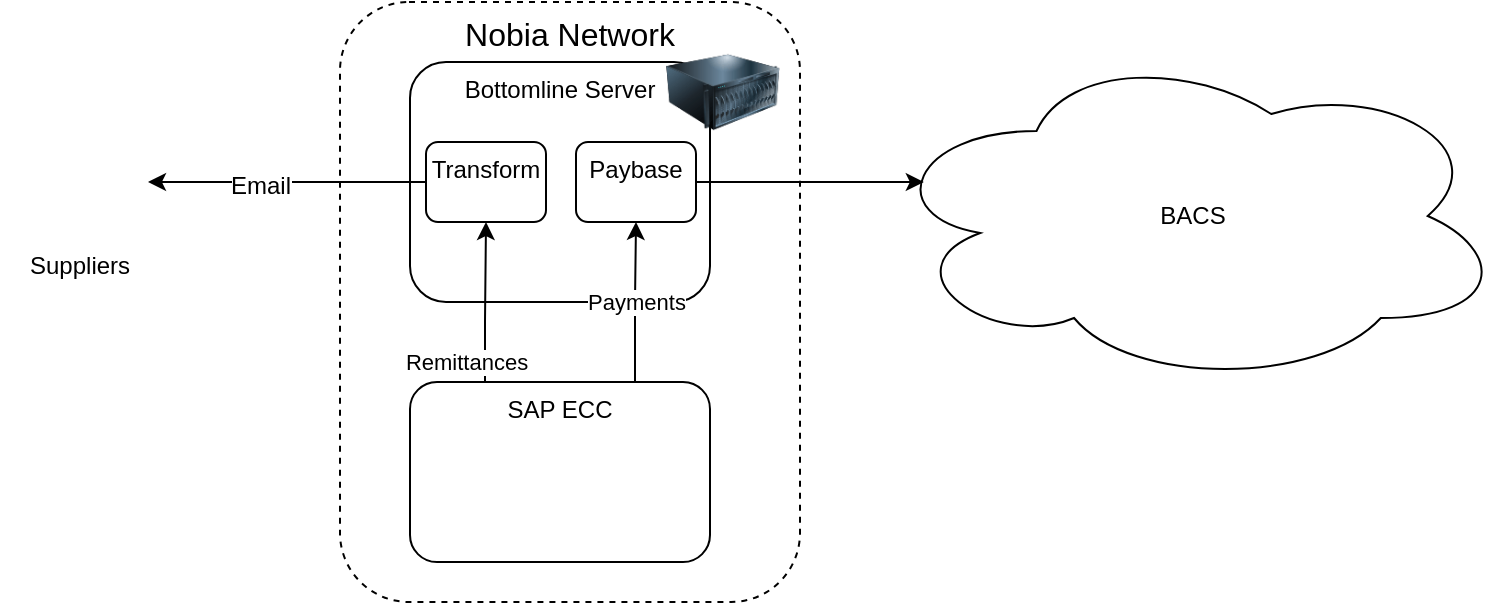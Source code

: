 <mxfile version="12.1.3" type="github" pages="8">
  <diagram name="Bottomline- As is" id="rW5LLaT378y4CxN89vqR">
    <mxGraphModel dx="925" dy="502" grid="1" gridSize="10" guides="1" tooltips="1" connect="1" arrows="1" fold="1" page="1" pageScale="1" pageWidth="827" pageHeight="1169" math="0" shadow="0">
      <root>
        <mxCell id="LZEDKxGhh5VXgp7azw1J-0"/>
        <mxCell id="LZEDKxGhh5VXgp7azw1J-1" parent="LZEDKxGhh5VXgp7azw1J-0"/>
        <mxCell id="LZEDKxGhh5VXgp7azw1J-11" value="&lt;font style=&quot;font-size: 16px&quot;&gt;Nobia Network&lt;/font&gt;" style="rounded=1;whiteSpace=wrap;html=1;dashed=1;verticalAlign=top;" parent="LZEDKxGhh5VXgp7azw1J-1" vertex="1">
          <mxGeometry x="170" y="350" width="230" height="300" as="geometry"/>
        </mxCell>
        <mxCell id="hy9pkzY62Zk45mc96G-Y-2" value="Bottomline Server" style="rounded=1;whiteSpace=wrap;html=1;verticalAlign=top;" parent="LZEDKxGhh5VXgp7azw1J-1" vertex="1">
          <mxGeometry x="205" y="380" width="150" height="120" as="geometry"/>
        </mxCell>
        <mxCell id="LZEDKxGhh5VXgp7azw1J-10" value="BACS" style="ellipse;shape=cloud;whiteSpace=wrap;html=1;" parent="LZEDKxGhh5VXgp7azw1J-1" vertex="1">
          <mxGeometry x="440" y="372" width="313" height="170" as="geometry"/>
        </mxCell>
        <mxCell id="hy9pkzY62Zk45mc96G-Y-6" value="Payments" style="edgeStyle=orthogonalEdgeStyle;rounded=0;orthogonalLoop=1;jettySize=auto;html=1;exitX=0.75;exitY=0;exitDx=0;exitDy=0;" parent="LZEDKxGhh5VXgp7azw1J-1" source="LZEDKxGhh5VXgp7azw1J-17" target="hy9pkzY62Zk45mc96G-Y-3" edge="1">
          <mxGeometry relative="1" as="geometry"/>
        </mxCell>
        <mxCell id="hy9pkzY62Zk45mc96G-Y-7" value="Remittances" style="edgeStyle=orthogonalEdgeStyle;rounded=0;orthogonalLoop=1;jettySize=auto;html=1;exitX=0.25;exitY=0;exitDx=0;exitDy=0;" parent="LZEDKxGhh5VXgp7azw1J-1" source="LZEDKxGhh5VXgp7azw1J-17" target="hy9pkzY62Zk45mc96G-Y-5" edge="1">
          <mxGeometry x="-0.25" y="-10" relative="1" as="geometry">
            <Array as="points">
              <mxPoint x="243" y="510"/>
              <mxPoint x="243" y="510"/>
            </Array>
            <mxPoint x="-10" y="10" as="offset"/>
          </mxGeometry>
        </mxCell>
        <mxCell id="LZEDKxGhh5VXgp7azw1J-17" value="SAP ECC" style="rounded=1;whiteSpace=wrap;html=1;verticalAlign=top;" parent="LZEDKxGhh5VXgp7azw1J-1" vertex="1">
          <mxGeometry x="205" y="540" width="150" height="90" as="geometry"/>
        </mxCell>
        <mxCell id="hy9pkzY62Zk45mc96G-Y-8" style="edgeStyle=orthogonalEdgeStyle;rounded=0;orthogonalLoop=1;jettySize=auto;html=1;entryX=0.07;entryY=0.4;entryDx=0;entryDy=0;entryPerimeter=0;" parent="LZEDKxGhh5VXgp7azw1J-1" source="hy9pkzY62Zk45mc96G-Y-3" target="LZEDKxGhh5VXgp7azw1J-10" edge="1">
          <mxGeometry relative="1" as="geometry"/>
        </mxCell>
        <mxCell id="hy9pkzY62Zk45mc96G-Y-3" value="Paybase" style="rounded=1;whiteSpace=wrap;html=1;verticalAlign=top;" parent="LZEDKxGhh5VXgp7azw1J-1" vertex="1">
          <mxGeometry x="288" y="420" width="60" height="40" as="geometry"/>
        </mxCell>
        <mxCell id="hy9pkzY62Zk45mc96G-Y-4" value="" style="image;html=1;labelBackgroundColor=#ffffff;image=img/lib/clip_art/computers/Server_128x128.png" parent="LZEDKxGhh5VXgp7azw1J-1" vertex="1">
          <mxGeometry x="333" y="370" width="57" height="50" as="geometry"/>
        </mxCell>
        <mxCell id="SUl5iSyFfmxd-Kas0ETv-4" style="edgeStyle=orthogonalEdgeStyle;rounded=0;orthogonalLoop=1;jettySize=auto;html=1;exitX=0;exitY=0.5;exitDx=0;exitDy=0;entryX=1;entryY=0.5;entryDx=0;entryDy=0;" parent="LZEDKxGhh5VXgp7azw1J-1" source="hy9pkzY62Zk45mc96G-Y-5" target="SUl5iSyFfmxd-Kas0ETv-2" edge="1">
          <mxGeometry relative="1" as="geometry"/>
        </mxCell>
        <mxCell id="SUl5iSyFfmxd-Kas0ETv-5" value="Email" style="text;html=1;resizable=0;points=[];align=center;verticalAlign=middle;labelBackgroundColor=#ffffff;" parent="SUl5iSyFfmxd-Kas0ETv-4" vertex="1" connectable="0">
          <mxGeometry x="0.202" y="2" relative="1" as="geometry">
            <mxPoint as="offset"/>
          </mxGeometry>
        </mxCell>
        <mxCell id="hy9pkzY62Zk45mc96G-Y-5" value="Transform" style="rounded=1;whiteSpace=wrap;html=1;verticalAlign=top;" parent="LZEDKxGhh5VXgp7azw1J-1" vertex="1">
          <mxGeometry x="213" y="420" width="60" height="40" as="geometry"/>
        </mxCell>
        <mxCell id="SUl5iSyFfmxd-Kas0ETv-2" value="" style="shape=image;html=1;verticalAlign=top;verticalLabelPosition=bottom;labelBackgroundColor=#ffffff;imageAspect=0;aspect=fixed;image=https://cdn2.iconfinder.com/data/icons/people-80/96/Picture1-128.png" parent="LZEDKxGhh5VXgp7azw1J-1" vertex="1">
          <mxGeometry y="403" width="74" height="74" as="geometry"/>
        </mxCell>
        <mxCell id="SUl5iSyFfmxd-Kas0ETv-3" value="Suppliers" style="text;html=1;resizable=0;points=[];autosize=1;align=left;verticalAlign=top;spacingTop=-4;" parent="LZEDKxGhh5VXgp7azw1J-1" vertex="1">
          <mxGeometry x="13" y="472" width="70" height="10" as="geometry"/>
        </mxCell>
      </root>
    </mxGraphModel>
  </diagram>
  <diagram name="Bottomline- Start" id="0WiYs2uDSN9r_ez0LBsD">
    <mxGraphModel dx="925" dy="502" grid="1" gridSize="10" guides="1" tooltips="1" connect="1" arrows="1" fold="1" page="1" pageScale="1" pageWidth="827" pageHeight="1169" math="0" shadow="0">
      <root>
        <mxCell id="5QDhFZ3FKF-D9TqPaspZ-0"/>
        <mxCell id="5QDhFZ3FKF-D9TqPaspZ-1" parent="5QDhFZ3FKF-D9TqPaspZ-0"/>
        <mxCell id="5QDhFZ3FKF-D9TqPaspZ-2" value="&lt;font style=&quot;font-size: 16px&quot;&gt;Nobia Network&lt;/font&gt;" style="rounded=1;whiteSpace=wrap;html=1;dashed=1;verticalAlign=top;" vertex="1" parent="5QDhFZ3FKF-D9TqPaspZ-1">
          <mxGeometry x="190" y="290" width="430" height="510" as="geometry"/>
        </mxCell>
        <mxCell id="5QDhFZ3FKF-D9TqPaspZ-3" value="Bottomline Server" style="rounded=1;whiteSpace=wrap;html=1;verticalAlign=top;" vertex="1" parent="5QDhFZ3FKF-D9TqPaspZ-1">
          <mxGeometry x="222.5" y="330" width="265" height="120" as="geometry"/>
        </mxCell>
        <mxCell id="5QDhFZ3FKF-D9TqPaspZ-40" style="edgeStyle=orthogonalEdgeStyle;rounded=0;orthogonalLoop=1;jettySize=auto;html=1;exitX=0.31;exitY=0.8;exitDx=0;exitDy=0;exitPerimeter=0;entryX=1;entryY=0.75;entryDx=0;entryDy=0;fillColor=#e51400;strokeColor=#B20000;" edge="1" parent="5QDhFZ3FKF-D9TqPaspZ-1" source="5QDhFZ3FKF-D9TqPaspZ-4" target="5QDhFZ3FKF-D9TqPaspZ-26">
          <mxGeometry relative="1" as="geometry"/>
        </mxCell>
        <mxCell id="5QDhFZ3FKF-D9TqPaspZ-41" style="edgeStyle=orthogonalEdgeStyle;rounded=0;orthogonalLoop=1;jettySize=auto;html=1;exitX=0.8;exitY=0.8;exitDx=0;exitDy=0;exitPerimeter=0;entryX=0;entryY=0.75;entryDx=0;entryDy=0;fillColor=#6a00ff;strokeColor=#3700CC;" edge="1" parent="5QDhFZ3FKF-D9TqPaspZ-1" source="5QDhFZ3FKF-D9TqPaspZ-4" target="5QDhFZ3FKF-D9TqPaspZ-26">
          <mxGeometry relative="1" as="geometry">
            <Array as="points">
              <mxPoint x="336" y="49"/>
            </Array>
          </mxGeometry>
        </mxCell>
        <mxCell id="5QDhFZ3FKF-D9TqPaspZ-4" value="BACS" style="ellipse;shape=cloud;whiteSpace=wrap;html=1;direction=west;" vertex="1" parent="5QDhFZ3FKF-D9TqPaspZ-1">
          <mxGeometry x="293" y="120" width="217" height="170" as="geometry"/>
        </mxCell>
        <mxCell id="5QDhFZ3FKF-D9TqPaspZ-7" value="SAP ECC" style="rounded=1;whiteSpace=wrap;html=1;verticalAlign=top;" vertex="1" parent="5QDhFZ3FKF-D9TqPaspZ-1">
          <mxGeometry x="205" y="670" width="150" height="90" as="geometry"/>
        </mxCell>
        <mxCell id="5QDhFZ3FKF-D9TqPaspZ-36" value="Payment" style="edgeStyle=orthogonalEdgeStyle;rounded=0;orthogonalLoop=1;jettySize=auto;html=1;exitX=0.172;exitY=0.009;exitDx=0;exitDy=0;entryX=0.625;entryY=0.2;entryDx=0;entryDy=0;entryPerimeter=0;fillColor=#6a00ff;strokeColor=#3700CC;exitPerimeter=0;" edge="1" parent="5QDhFZ3FKF-D9TqPaspZ-1" source="5QDhFZ3FKF-D9TqPaspZ-9" target="5QDhFZ3FKF-D9TqPaspZ-4">
          <mxGeometry x="-0.254" relative="1" as="geometry">
            <Array as="points">
              <mxPoint x="374" y="371"/>
            </Array>
            <mxPoint as="offset"/>
          </mxGeometry>
        </mxCell>
        <mxCell id="5QDhFZ3FKF-D9TqPaspZ-37" value="Payment" style="edgeStyle=orthogonalEdgeStyle;rounded=0;orthogonalLoop=1;jettySize=auto;html=1;exitX=0.75;exitY=0;exitDx=0;exitDy=0;entryX=0.4;entryY=0.1;entryDx=0;entryDy=0;entryPerimeter=0;fillColor=#e51400;strokeColor=#B20000;" edge="1" parent="5QDhFZ3FKF-D9TqPaspZ-1" source="5QDhFZ3FKF-D9TqPaspZ-9" target="5QDhFZ3FKF-D9TqPaspZ-4">
          <mxGeometry relative="1" as="geometry">
            <Array as="points">
              <mxPoint x="423" y="370"/>
            </Array>
          </mxGeometry>
        </mxCell>
        <mxCell id="5QDhFZ3FKF-D9TqPaspZ-44" style="edgeStyle=orthogonalEdgeStyle;rounded=0;orthogonalLoop=1;jettySize=auto;html=1;exitX=0;exitY=0.5;exitDx=0;exitDy=0;fillColor=#6a00ff;strokeColor=#3700CC;" edge="1" parent="5QDhFZ3FKF-D9TqPaspZ-1" source="5QDhFZ3FKF-D9TqPaspZ-9" target="5QDhFZ3FKF-D9TqPaspZ-13">
          <mxGeometry relative="1" as="geometry"/>
        </mxCell>
        <mxCell id="5QDhFZ3FKF-D9TqPaspZ-9" value="Paybase" style="rounded=1;whiteSpace=wrap;html=1;verticalAlign=top;" vertex="1" parent="5QDhFZ3FKF-D9TqPaspZ-1">
          <mxGeometry x="355" y="370" width="93" height="57" as="geometry"/>
        </mxCell>
        <mxCell id="5QDhFZ3FKF-D9TqPaspZ-10" value="" style="image;html=1;labelBackgroundColor=#ffffff;image=img/lib/clip_art/computers/Server_128x128.png" vertex="1" parent="5QDhFZ3FKF-D9TqPaspZ-1">
          <mxGeometry x="443" y="320" width="57" height="50" as="geometry"/>
        </mxCell>
        <mxCell id="5QDhFZ3FKF-D9TqPaspZ-11" style="edgeStyle=orthogonalEdgeStyle;rounded=0;orthogonalLoop=1;jettySize=auto;html=1;exitX=0;exitY=0.5;exitDx=0;exitDy=0;entryX=1;entryY=0.5;entryDx=0;entryDy=0;fillColor=#6a00ff;strokeColor=#3700CC;" edge="1" parent="5QDhFZ3FKF-D9TqPaspZ-1" source="5QDhFZ3FKF-D9TqPaspZ-13" target="5QDhFZ3FKF-D9TqPaspZ-14">
          <mxGeometry relative="1" as="geometry"/>
        </mxCell>
        <mxCell id="5QDhFZ3FKF-D9TqPaspZ-12" value="Remmitance" style="text;html=1;resizable=0;points=[];align=center;verticalAlign=middle;labelBackgroundColor=#ffffff;" vertex="1" connectable="0" parent="5QDhFZ3FKF-D9TqPaspZ-11">
          <mxGeometry x="0.202" y="2" relative="1" as="geometry">
            <mxPoint as="offset"/>
          </mxGeometry>
        </mxCell>
        <mxCell id="5QDhFZ3FKF-D9TqPaspZ-13" value="Transform" style="rounded=1;whiteSpace=wrap;html=1;verticalAlign=top;" vertex="1" parent="5QDhFZ3FKF-D9TqPaspZ-1">
          <mxGeometry x="239" y="369" width="81" height="60" as="geometry"/>
        </mxCell>
        <mxCell id="5QDhFZ3FKF-D9TqPaspZ-14" value="" style="shape=image;html=1;verticalAlign=top;verticalLabelPosition=bottom;labelBackgroundColor=#ffffff;imageAspect=0;aspect=fixed;image=https://cdn2.iconfinder.com/data/icons/people-80/96/Picture1-128.png" vertex="1" parent="5QDhFZ3FKF-D9TqPaspZ-1">
          <mxGeometry x="9" y="361.5" width="74" height="74" as="geometry"/>
        </mxCell>
        <mxCell id="5QDhFZ3FKF-D9TqPaspZ-15" value="Suppliers" style="text;html=1;resizable=0;points=[];autosize=1;align=left;verticalAlign=top;spacingTop=-4;" vertex="1" parent="5QDhFZ3FKF-D9TqPaspZ-1">
          <mxGeometry x="13" y="425" width="70" height="10" as="geometry"/>
        </mxCell>
        <mxCell id="5QDhFZ3FKF-D9TqPaspZ-16" value="Oracle EBS" style="rounded=1;whiteSpace=wrap;html=1;verticalAlign=top;" vertex="1" parent="5QDhFZ3FKF-D9TqPaspZ-1">
          <mxGeometry x="448" y="670" width="150" height="90" as="geometry"/>
        </mxCell>
        <mxCell id="5QDhFZ3FKF-D9TqPaspZ-19" value="Shared File Storage" style="rounded=1;whiteSpace=wrap;html=1;verticalAlign=top;" vertex="1" parent="5QDhFZ3FKF-D9TqPaspZ-1">
          <mxGeometry x="230" y="530" width="360" height="90" as="geometry"/>
        </mxCell>
        <mxCell id="5QDhFZ3FKF-D9TqPaspZ-32" value="Payment" style="edgeStyle=orthogonalEdgeStyle;rounded=0;orthogonalLoop=1;jettySize=auto;html=1;exitX=0.5;exitY=0;exitDx=0;exitDy=0;entryX=0.25;entryY=1;entryDx=0;entryDy=0;fillColor=#6a00ff;strokeColor=#3700CC;" edge="1" parent="5QDhFZ3FKF-D9TqPaspZ-1" source="5QDhFZ3FKF-D9TqPaspZ-22" target="5QDhFZ3FKF-D9TqPaspZ-9">
          <mxGeometry relative="1" as="geometry"/>
        </mxCell>
        <mxCell id="5QDhFZ3FKF-D9TqPaspZ-22" value="" style="shape=image;html=1;verticalAlign=top;verticalLabelPosition=bottom;labelBackgroundColor=#ffffff;imageAspect=0;aspect=fixed;image=https://cdn0.iconfinder.com/data/icons/simple-darkcon-1/86/shit-128.png" vertex="1" parent="5QDhFZ3FKF-D9TqPaspZ-1">
          <mxGeometry x="260.5" y="570" width="38" height="38" as="geometry"/>
        </mxCell>
        <mxCell id="5QDhFZ3FKF-D9TqPaspZ-31" value="Payment" style="edgeStyle=orthogonalEdgeStyle;rounded=0;orthogonalLoop=1;jettySize=auto;html=1;exitX=0.5;exitY=0;exitDx=0;exitDy=0;fillColor=#e51400;strokeColor=#B20000;" edge="1" parent="5QDhFZ3FKF-D9TqPaspZ-1" source="5QDhFZ3FKF-D9TqPaspZ-23" target="5QDhFZ3FKF-D9TqPaspZ-9">
          <mxGeometry relative="1" as="geometry"/>
        </mxCell>
        <mxCell id="5QDhFZ3FKF-D9TqPaspZ-23" value="" style="shape=image;html=1;verticalAlign=top;verticalLabelPosition=bottom;labelBackgroundColor=#ffffff;imageAspect=0;aspect=fixed;image=https://cdn0.iconfinder.com/data/icons/simple-darkcon-1/86/shit-128.png" vertex="1" parent="5QDhFZ3FKF-D9TqPaspZ-1">
          <mxGeometry x="503.5" y="569" width="38" height="38" as="geometry"/>
        </mxCell>
        <mxCell id="5QDhFZ3FKF-D9TqPaspZ-26" value="" style="shape=image;html=1;verticalAlign=top;verticalLabelPosition=bottom;labelBackgroundColor=#ffffff;imageAspect=0;aspect=fixed;image=https://cdn0.iconfinder.com/data/icons/business-and-finance-86/512/business_finance_money-32-2-128.png" vertex="1" parent="5QDhFZ3FKF-D9TqPaspZ-1">
          <mxGeometry x="360" y="2" width="62" height="62" as="geometry"/>
        </mxCell>
        <mxCell id="5QDhFZ3FKF-D9TqPaspZ-27" value="Banks" style="text;html=1;resizable=0;points=[];autosize=1;align=left;verticalAlign=top;spacingTop=-4;" vertex="1" parent="5QDhFZ3FKF-D9TqPaspZ-1">
          <mxGeometry x="423" y="23" width="50" height="10" as="geometry"/>
        </mxCell>
        <mxCell id="5QDhFZ3FKF-D9TqPaspZ-42" value="Payment" style="edgeStyle=orthogonalEdgeStyle;rounded=0;orthogonalLoop=1;jettySize=auto;html=1;exitX=0.5;exitY=0;exitDx=0;exitDy=0;fillColor=#e51400;strokeColor=#B20000;" edge="1" parent="5QDhFZ3FKF-D9TqPaspZ-1" source="5QDhFZ3FKF-D9TqPaspZ-16" target="5QDhFZ3FKF-D9TqPaspZ-23">
          <mxGeometry relative="1" as="geometry"/>
        </mxCell>
        <mxCell id="5QDhFZ3FKF-D9TqPaspZ-43" value="Payment" style="edgeStyle=orthogonalEdgeStyle;rounded=0;orthogonalLoop=1;jettySize=auto;html=1;exitX=0.5;exitY=0;exitDx=0;exitDy=0;entryX=0.5;entryY=1;entryDx=0;entryDy=0;fillColor=#6a00ff;strokeColor=#3700CC;" edge="1" parent="5QDhFZ3FKF-D9TqPaspZ-1" source="5QDhFZ3FKF-D9TqPaspZ-7" target="5QDhFZ3FKF-D9TqPaspZ-22">
          <mxGeometry relative="1" as="geometry"/>
        </mxCell>
        <mxCell id="5QDhFZ3FKF-D9TqPaspZ-46" value="BACS File" style="text;html=1;resizable=0;points=[];autosize=1;align=left;verticalAlign=top;spacingTop=-4;" vertex="1" parent="5QDhFZ3FKF-D9TqPaspZ-1">
          <mxGeometry x="279.5" y="550" width="70" height="10" as="geometry"/>
        </mxCell>
        <mxCell id="5QDhFZ3FKF-D9TqPaspZ-47" value="BACS File" style="text;html=1;resizable=0;points=[];autosize=1;align=left;verticalAlign=top;spacingTop=-4;" vertex="1" parent="5QDhFZ3FKF-D9TqPaspZ-1">
          <mxGeometry x="528" y="545" width="70" height="10" as="geometry"/>
        </mxCell>
      </root>
    </mxGraphModel>
  </diagram>
  <diagram name="Bottomline- Step 1" id="ww66dcegcJZ4JB7RyKO9">
    <mxGraphModel dx="925" dy="502" grid="1" gridSize="10" guides="1" tooltips="1" connect="1" arrows="1" fold="1" page="1" pageScale="1" pageWidth="827" pageHeight="1169" math="0" shadow="0">
      <root>
        <mxCell id="y9-ciraon7v-70hXKt6P-0"/>
        <mxCell id="y9-ciraon7v-70hXKt6P-1" parent="y9-ciraon7v-70hXKt6P-0"/>
        <mxCell id="y9-ciraon7v-70hXKt6P-2" value="&lt;font style=&quot;font-size: 16px&quot;&gt;Nobia Network&lt;/font&gt;" style="rounded=1;whiteSpace=wrap;html=1;dashed=1;verticalAlign=top;" vertex="1" parent="y9-ciraon7v-70hXKt6P-1">
          <mxGeometry x="190" y="290" width="430" height="510" as="geometry"/>
        </mxCell>
        <mxCell id="y9-ciraon7v-70hXKt6P-3" value="Bottomline Server" style="rounded=1;whiteSpace=wrap;html=1;verticalAlign=top;" vertex="1" parent="y9-ciraon7v-70hXKt6P-1">
          <mxGeometry x="222.5" y="330" width="265" height="120" as="geometry"/>
        </mxCell>
        <mxCell id="y9-ciraon7v-70hXKt6P-4" style="edgeStyle=orthogonalEdgeStyle;rounded=0;orthogonalLoop=1;jettySize=auto;html=1;exitX=0.31;exitY=0.8;exitDx=0;exitDy=0;exitPerimeter=0;entryX=1;entryY=0.75;entryDx=0;entryDy=0;fillColor=#e51400;strokeColor=#B20000;" edge="1" parent="y9-ciraon7v-70hXKt6P-1" source="y9-ciraon7v-70hXKt6P-6" target="y9-ciraon7v-70hXKt6P-24">
          <mxGeometry relative="1" as="geometry"/>
        </mxCell>
        <mxCell id="y9-ciraon7v-70hXKt6P-5" style="edgeStyle=orthogonalEdgeStyle;rounded=0;orthogonalLoop=1;jettySize=auto;html=1;exitX=0.8;exitY=0.8;exitDx=0;exitDy=0;exitPerimeter=0;entryX=0;entryY=0.75;entryDx=0;entryDy=0;fillColor=#6a00ff;strokeColor=#3700CC;" edge="1" parent="y9-ciraon7v-70hXKt6P-1" source="y9-ciraon7v-70hXKt6P-6" target="y9-ciraon7v-70hXKt6P-24">
          <mxGeometry relative="1" as="geometry">
            <Array as="points">
              <mxPoint x="336" y="49"/>
            </Array>
          </mxGeometry>
        </mxCell>
        <mxCell id="y9-ciraon7v-70hXKt6P-6" value="BACS" style="ellipse;shape=cloud;whiteSpace=wrap;html=1;direction=west;" vertex="1" parent="y9-ciraon7v-70hXKt6P-1">
          <mxGeometry x="293" y="120" width="217" height="170" as="geometry"/>
        </mxCell>
        <mxCell id="y9-ciraon7v-70hXKt6P-7" value="SAP ECC" style="rounded=1;whiteSpace=wrap;html=1;verticalAlign=top;" vertex="1" parent="y9-ciraon7v-70hXKt6P-1">
          <mxGeometry x="205" y="670" width="150" height="90" as="geometry"/>
        </mxCell>
        <mxCell id="y9-ciraon7v-70hXKt6P-8" style="edgeStyle=orthogonalEdgeStyle;rounded=0;orthogonalLoop=1;jettySize=auto;html=1;exitX=0.172;exitY=0.009;exitDx=0;exitDy=0;entryX=0.625;entryY=0.2;entryDx=0;entryDy=0;entryPerimeter=0;fillColor=#6a00ff;strokeColor=#3700CC;exitPerimeter=0;" edge="1" parent="y9-ciraon7v-70hXKt6P-1" source="y9-ciraon7v-70hXKt6P-11" target="y9-ciraon7v-70hXKt6P-6">
          <mxGeometry relative="1" as="geometry">
            <Array as="points">
              <mxPoint x="374" y="371"/>
            </Array>
          </mxGeometry>
        </mxCell>
        <mxCell id="y9-ciraon7v-70hXKt6P-9" style="edgeStyle=orthogonalEdgeStyle;rounded=0;orthogonalLoop=1;jettySize=auto;html=1;exitX=0.75;exitY=0;exitDx=0;exitDy=0;entryX=0.4;entryY=0.1;entryDx=0;entryDy=0;entryPerimeter=0;fillColor=#e51400;strokeColor=#B20000;" edge="1" parent="y9-ciraon7v-70hXKt6P-1" source="y9-ciraon7v-70hXKt6P-11" target="y9-ciraon7v-70hXKt6P-6">
          <mxGeometry relative="1" as="geometry">
            <Array as="points">
              <mxPoint x="423" y="370"/>
            </Array>
          </mxGeometry>
        </mxCell>
        <mxCell id="y9-ciraon7v-70hXKt6P-11" value="Paybase" style="rounded=1;whiteSpace=wrap;html=1;verticalAlign=top;" vertex="1" parent="y9-ciraon7v-70hXKt6P-1">
          <mxGeometry x="355" y="370" width="93" height="57" as="geometry"/>
        </mxCell>
        <mxCell id="y9-ciraon7v-70hXKt6P-12" value="" style="image;html=1;labelBackgroundColor=#ffffff;image=img/lib/clip_art/computers/Server_128x128.png" vertex="1" parent="y9-ciraon7v-70hXKt6P-1">
          <mxGeometry x="443" y="320" width="57" height="50" as="geometry"/>
        </mxCell>
        <mxCell id="y9-ciraon7v-70hXKt6P-13" style="edgeStyle=orthogonalEdgeStyle;rounded=0;orthogonalLoop=1;jettySize=auto;html=1;entryX=1;entryY=0.5;entryDx=0;entryDy=0;fillColor=#6a00ff;strokeColor=#3700CC;" edge="1" parent="y9-ciraon7v-70hXKt6P-1" source="y9-ciraon7v-70hXKt6P-7" target="y9-ciraon7v-70hXKt6P-16">
          <mxGeometry relative="1" as="geometry">
            <mxPoint x="239" y="399" as="sourcePoint"/>
          </mxGeometry>
        </mxCell>
        <mxCell id="y9-ciraon7v-70hXKt6P-14" value="Remittance" style="text;html=1;resizable=0;points=[];align=center;verticalAlign=middle;labelBackgroundColor=#ffffff;" vertex="1" connectable="0" parent="y9-ciraon7v-70hXKt6P-13">
          <mxGeometry x="0.202" y="2" relative="1" as="geometry">
            <mxPoint as="offset"/>
          </mxGeometry>
        </mxCell>
        <mxCell id="y9-ciraon7v-70hXKt6P-16" value="" style="shape=image;html=1;verticalAlign=top;verticalLabelPosition=bottom;labelBackgroundColor=#ffffff;imageAspect=0;aspect=fixed;image=https://cdn2.iconfinder.com/data/icons/people-80/96/Picture1-128.png" vertex="1" parent="y9-ciraon7v-70hXKt6P-1">
          <mxGeometry x="13" y="678" width="74" height="74" as="geometry"/>
        </mxCell>
        <mxCell id="y9-ciraon7v-70hXKt6P-17" value="Suppliers" style="text;html=1;resizable=0;points=[];autosize=1;align=left;verticalAlign=top;spacingTop=-4;" vertex="1" parent="y9-ciraon7v-70hXKt6P-1">
          <mxGeometry x="30" y="741.982" width="70" height="10" as="geometry"/>
        </mxCell>
        <mxCell id="y9-ciraon7v-70hXKt6P-18" value="Oracle EBS" style="rounded=1;whiteSpace=wrap;html=1;verticalAlign=top;" vertex="1" parent="y9-ciraon7v-70hXKt6P-1">
          <mxGeometry x="448" y="670" width="150" height="90" as="geometry"/>
        </mxCell>
        <mxCell id="y9-ciraon7v-70hXKt6P-19" value="Shared File Storage" style="rounded=1;whiteSpace=wrap;html=1;verticalAlign=top;" vertex="1" parent="y9-ciraon7v-70hXKt6P-1">
          <mxGeometry x="230" y="530" width="360" height="90" as="geometry"/>
        </mxCell>
        <mxCell id="y9-ciraon7v-70hXKt6P-20" value="Payment" style="edgeStyle=orthogonalEdgeStyle;rounded=0;orthogonalLoop=1;jettySize=auto;html=1;exitX=0.5;exitY=0;exitDx=0;exitDy=0;entryX=0.25;entryY=1;entryDx=0;entryDy=0;fillColor=#6a00ff;strokeColor=#3700CC;" edge="1" parent="y9-ciraon7v-70hXKt6P-1" source="y9-ciraon7v-70hXKt6P-21" target="y9-ciraon7v-70hXKt6P-11">
          <mxGeometry relative="1" as="geometry"/>
        </mxCell>
        <mxCell id="y9-ciraon7v-70hXKt6P-21" value="" style="shape=image;html=1;verticalAlign=top;verticalLabelPosition=bottom;labelBackgroundColor=#ffffff;imageAspect=0;aspect=fixed;image=https://cdn0.iconfinder.com/data/icons/simple-darkcon-1/86/shit-128.png" vertex="1" parent="y9-ciraon7v-70hXKt6P-1">
          <mxGeometry x="260.5" y="570" width="38" height="38" as="geometry"/>
        </mxCell>
        <mxCell id="y9-ciraon7v-70hXKt6P-22" value="Payment" style="edgeStyle=orthogonalEdgeStyle;rounded=0;orthogonalLoop=1;jettySize=auto;html=1;exitX=0.5;exitY=0;exitDx=0;exitDy=0;fillColor=#e51400;strokeColor=#B20000;" edge="1" parent="y9-ciraon7v-70hXKt6P-1" source="y9-ciraon7v-70hXKt6P-23" target="y9-ciraon7v-70hXKt6P-11">
          <mxGeometry relative="1" as="geometry"/>
        </mxCell>
        <mxCell id="y9-ciraon7v-70hXKt6P-23" value="" style="shape=image;html=1;verticalAlign=top;verticalLabelPosition=bottom;labelBackgroundColor=#ffffff;imageAspect=0;aspect=fixed;image=https://cdn0.iconfinder.com/data/icons/simple-darkcon-1/86/shit-128.png" vertex="1" parent="y9-ciraon7v-70hXKt6P-1">
          <mxGeometry x="503.5" y="569" width="38" height="38" as="geometry"/>
        </mxCell>
        <mxCell id="y9-ciraon7v-70hXKt6P-24" value="" style="shape=image;html=1;verticalAlign=top;verticalLabelPosition=bottom;labelBackgroundColor=#ffffff;imageAspect=0;aspect=fixed;image=https://cdn0.iconfinder.com/data/icons/business-and-finance-86/512/business_finance_money-32-2-128.png" vertex="1" parent="y9-ciraon7v-70hXKt6P-1">
          <mxGeometry x="360" y="2" width="62" height="62" as="geometry"/>
        </mxCell>
        <mxCell id="y9-ciraon7v-70hXKt6P-25" value="Banks" style="text;html=1;resizable=0;points=[];autosize=1;align=left;verticalAlign=top;spacingTop=-4;" vertex="1" parent="y9-ciraon7v-70hXKt6P-1">
          <mxGeometry x="423" y="23" width="50" height="10" as="geometry"/>
        </mxCell>
        <mxCell id="y9-ciraon7v-70hXKt6P-26" value="Payment" style="edgeStyle=orthogonalEdgeStyle;rounded=0;orthogonalLoop=1;jettySize=auto;html=1;exitX=0.5;exitY=0;exitDx=0;exitDy=0;fillColor=#e51400;strokeColor=#B20000;" edge="1" parent="y9-ciraon7v-70hXKt6P-1" source="y9-ciraon7v-70hXKt6P-18" target="y9-ciraon7v-70hXKt6P-23">
          <mxGeometry relative="1" as="geometry"/>
        </mxCell>
        <mxCell id="y9-ciraon7v-70hXKt6P-27" value="Payment" style="edgeStyle=orthogonalEdgeStyle;rounded=0;orthogonalLoop=1;jettySize=auto;html=1;exitX=0.5;exitY=0;exitDx=0;exitDy=0;entryX=0.5;entryY=1;entryDx=0;entryDy=0;fillColor=#6a00ff;strokeColor=#3700CC;" edge="1" parent="y9-ciraon7v-70hXKt6P-1" source="y9-ciraon7v-70hXKt6P-7" target="y9-ciraon7v-70hXKt6P-21">
          <mxGeometry relative="1" as="geometry"/>
        </mxCell>
        <mxCell id="y9-ciraon7v-70hXKt6P-28" value="BACS File" style="text;html=1;resizable=0;points=[];autosize=1;align=left;verticalAlign=top;spacingTop=-4;" vertex="1" parent="y9-ciraon7v-70hXKt6P-1">
          <mxGeometry x="279.5" y="550" width="70" height="10" as="geometry"/>
        </mxCell>
        <mxCell id="y9-ciraon7v-70hXKt6P-29" value="BACS File" style="text;html=1;resizable=0;points=[];autosize=1;align=left;verticalAlign=top;spacingTop=-4;" vertex="1" parent="y9-ciraon7v-70hXKt6P-1">
          <mxGeometry x="528" y="545" width="70" height="10" as="geometry"/>
        </mxCell>
      </root>
    </mxGraphModel>
  </diagram>
  <diagram name=" Bottomline- To be " id="W2PhmhxwCZe5hbx6Hbhx">
    <mxGraphModel dx="925" dy="502" grid="1" gridSize="10" guides="1" tooltips="1" connect="1" arrows="1" fold="1" page="1" pageScale="1" pageWidth="827" pageHeight="1169" math="0" shadow="0">
      <root>
        <mxCell id="Zo6PW9Q317roOhx8R3go-0"/>
        <mxCell id="Zo6PW9Q317roOhx8R3go-1" parent="Zo6PW9Q317roOhx8R3go-0"/>
        <mxCell id="Zo6PW9Q317roOhx8R3go-2" value="&lt;font style=&quot;font-size: 16px&quot;&gt;Nobia Network&lt;/font&gt;" style="rounded=1;whiteSpace=wrap;html=1;dashed=1;verticalAlign=top;" parent="Zo6PW9Q317roOhx8R3go-1" vertex="1">
          <mxGeometry x="140" y="490" width="230" height="160" as="geometry"/>
        </mxCell>
        <mxCell id="Zo6PW9Q317roOhx8R3go-17" value="Payments" style="edgeStyle=orthogonalEdgeStyle;rounded=0;orthogonalLoop=1;jettySize=auto;html=1;exitX=0.875;exitY=0.5;exitDx=0;exitDy=0;exitPerimeter=0;entryX=0.16;entryY=0.55;entryDx=0;entryDy=0;entryPerimeter=0;" parent="Zo6PW9Q317roOhx8R3go-1" source="Zo6PW9Q317roOhx8R3go-4" target="Zo6PW9Q317roOhx8R3go-16" edge="1">
          <mxGeometry relative="1" as="geometry"/>
        </mxCell>
        <mxCell id="Zo6PW9Q317roOhx8R3go-4" value="Bottomline PTX" style="ellipse;shape=cloud;whiteSpace=wrap;html=1;verticalAlign=middle;" parent="Zo6PW9Q317roOhx8R3go-1" vertex="1">
          <mxGeometry x="129" y="249" width="311" height="191" as="geometry"/>
        </mxCell>
        <mxCell id="Zo6PW9Q317roOhx8R3go-5" value="Payments" style="edgeStyle=orthogonalEdgeStyle;rounded=0;orthogonalLoop=1;jettySize=auto;html=1;exitX=0.75;exitY=0;exitDx=0;exitDy=0;entryX=0.55;entryY=0.95;entryDx=0;entryDy=0;entryPerimeter=0;" parent="Zo6PW9Q317roOhx8R3go-1" source="Zo6PW9Q317roOhx8R3go-7" target="Zo6PW9Q317roOhx8R3go-4" edge="1">
          <mxGeometry relative="1" as="geometry">
            <mxPoint x="318" y="460" as="targetPoint"/>
          </mxGeometry>
        </mxCell>
        <mxCell id="Zo6PW9Q317roOhx8R3go-6" value="Remittances" style="edgeStyle=orthogonalEdgeStyle;rounded=0;orthogonalLoop=1;jettySize=auto;html=1;exitX=0;exitY=0.5;exitDx=0;exitDy=0;" parent="Zo6PW9Q317roOhx8R3go-1" source="Zo6PW9Q317roOhx8R3go-7" target="Zo6PW9Q317roOhx8R3go-15" edge="1">
          <mxGeometry x="0.215" relative="1" as="geometry">
            <mxPoint x="240" y="450" as="targetPoint"/>
            <Array as="points">
              <mxPoint x="48" y="585"/>
            </Array>
            <mxPoint as="offset"/>
          </mxGeometry>
        </mxCell>
        <mxCell id="Zo6PW9Q317roOhx8R3go-7" value="SAP ECC" style="rounded=1;whiteSpace=wrap;html=1;verticalAlign=top;" parent="Zo6PW9Q317roOhx8R3go-1" vertex="1">
          <mxGeometry x="187" y="540" width="150" height="90" as="geometry"/>
        </mxCell>
        <mxCell id="Zo6PW9Q317roOhx8R3go-11" style="edgeStyle=orthogonalEdgeStyle;rounded=0;orthogonalLoop=1;jettySize=auto;html=1;entryX=1;entryY=0.5;entryDx=0;entryDy=0;" parent="Zo6PW9Q317roOhx8R3go-1" target="Zo6PW9Q317roOhx8R3go-14" edge="1">
          <mxGeometry relative="1" as="geometry">
            <mxPoint x="150" y="339" as="sourcePoint"/>
          </mxGeometry>
        </mxCell>
        <mxCell id="Zo6PW9Q317roOhx8R3go-12" value="Email" style="text;html=1;resizable=0;points=[];align=center;verticalAlign=middle;labelBackgroundColor=#ffffff;" parent="Zo6PW9Q317roOhx8R3go-11" vertex="1" connectable="0">
          <mxGeometry x="0.202" y="2" relative="1" as="geometry">
            <mxPoint as="offset"/>
          </mxGeometry>
        </mxCell>
        <mxCell id="Zo6PW9Q317roOhx8R3go-14" value="" style="shape=image;html=1;verticalAlign=top;verticalLabelPosition=bottom;labelBackgroundColor=#ffffff;imageAspect=0;aspect=fixed;image=https://cdn2.iconfinder.com/data/icons/people-80/96/Picture1-128.png" parent="Zo6PW9Q317roOhx8R3go-1" vertex="1">
          <mxGeometry y="302" width="74" height="74" as="geometry"/>
        </mxCell>
        <mxCell id="Zo6PW9Q317roOhx8R3go-15" value="Suppliers" style="text;html=1;resizable=0;points=[];autosize=1;align=left;verticalAlign=top;spacingTop=-4;" parent="Zo6PW9Q317roOhx8R3go-1" vertex="1">
          <mxGeometry x="13" y="371" width="70" height="10" as="geometry"/>
        </mxCell>
        <mxCell id="Zo6PW9Q317roOhx8R3go-16" value="BACS" style="ellipse;shape=cloud;whiteSpace=wrap;html=1;verticalAlign=middle;" parent="Zo6PW9Q317roOhx8R3go-1" vertex="1">
          <mxGeometry x="470" y="240" width="321" height="191" as="geometry"/>
        </mxCell>
      </root>
    </mxGraphModel>
  </diagram>
  <diagram name="Option 1- Cash" id="xOFfAIpsOozWni8xvBJG">
    <mxGraphModel dx="925" dy="1671" grid="1" gridSize="10" guides="1" tooltips="1" connect="1" arrows="1" fold="1" page="1" pageScale="1" pageWidth="827" pageHeight="1169" math="0" shadow="0">
      <root>
        <mxCell id="Wl4bnLOY16EAsJsb458f-0"/>
        <mxCell id="Wl4bnLOY16EAsJsb458f-1" parent="Wl4bnLOY16EAsJsb458f-0"/>
        <mxCell id="Wl4bnLOY16EAsJsb458f-2" style="edgeStyle=orthogonalEdgeStyle;rounded=0;orthogonalLoop=1;jettySize=auto;html=1;entryX=0.07;entryY=0.4;entryDx=0;entryDy=0;entryPerimeter=0;startArrow=none;startFill=0;endArrow=classic;endFill=1;" parent="Wl4bnLOY16EAsJsb458f-1" source="Wl4bnLOY16EAsJsb458f-3" target="Wl4bnLOY16EAsJsb458f-10" edge="1">
          <mxGeometry relative="1" as="geometry"/>
        </mxCell>
        <mxCell id="Wl4bnLOY16EAsJsb458f-3" value="" style="shadow=0;dashed=0;html=1;strokeColor=none;fillColor=#505050;labelPosition=center;verticalLabelPosition=bottom;verticalAlign=top;outlineConnect=0;align=center;shape=mxgraph.office.devices.cell_phone_android_proportional;fontColor=#858585;" parent="Wl4bnLOY16EAsJsb458f-1" vertex="1">
          <mxGeometry x="63" y="18" width="44" height="82" as="geometry"/>
        </mxCell>
        <mxCell id="Wl4bnLOY16EAsJsb458f-4" value="Adyen" style="text;html=1;resizable=0;points=[];autosize=1;align=left;verticalAlign=top;spacingTop=-4;fontColor=#000000;" parent="Wl4bnLOY16EAsJsb458f-1" vertex="1">
          <mxGeometry x="64.5" y="43.5" width="50" height="10" as="geometry"/>
        </mxCell>
        <mxCell id="Wl4bnLOY16EAsJsb458f-9" style="edgeStyle=orthogonalEdgeStyle;rounded=0;orthogonalLoop=1;jettySize=auto;html=1;exitX=0.16;exitY=0.55;exitDx=0;exitDy=0;exitPerimeter=0;startArrow=none;startFill=0;endArrow=classic;endFill=1;" parent="Wl4bnLOY16EAsJsb458f-1" source="Wl4bnLOY16EAsJsb458f-10" edge="1">
          <mxGeometry relative="1" as="geometry">
            <mxPoint x="110" y="85" as="targetPoint"/>
          </mxGeometry>
        </mxCell>
        <mxCell id="Wl4bnLOY16EAsJsb458f-10" value="Adyen Payment Services" style="ellipse;shape=cloud;whiteSpace=wrap;html=1;" parent="Wl4bnLOY16EAsJsb458f-1" vertex="1">
          <mxGeometry x="241" y="-9" width="313" height="170" as="geometry"/>
        </mxCell>
        <mxCell id="Wl4bnLOY16EAsJsb458f-11" value="&lt;font style=&quot;font-size: 16px&quot;&gt;SAP&lt;/font&gt;" style="rounded=1;whiteSpace=wrap;html=1;dashed=1;verticalAlign=top;" parent="Wl4bnLOY16EAsJsb458f-1" vertex="1">
          <mxGeometry x="20" y="280" width="520" height="370" as="geometry"/>
        </mxCell>
        <mxCell id="Wl4bnLOY16EAsJsb458f-12" value="itelligence Cash Device Software" style="rounded=1;whiteSpace=wrap;html=1;verticalAlign=top;" parent="Wl4bnLOY16EAsJsb458f-1" vertex="1">
          <mxGeometry x="44" y="320" width="466" height="140" as="geometry"/>
        </mxCell>
        <mxCell id="Wl4bnLOY16EAsJsb458f-13" style="edgeStyle=orthogonalEdgeStyle;rounded=0;orthogonalLoop=1;jettySize=auto;html=1;exitX=0.15;exitY=-0.031;exitDx=0;exitDy=0;startArrow=openThin;startFill=0;endArrow=classic;endFill=1;exitPerimeter=0;" parent="Wl4bnLOY16EAsJsb458f-1" source="Wl4bnLOY16EAsJsb458f-14" target="Wl4bnLOY16EAsJsb458f-3" edge="1">
          <mxGeometry relative="1" as="geometry">
            <Array as="points">
              <mxPoint x="108" y="365"/>
              <mxPoint x="110" y="365"/>
              <mxPoint x="110" y="250"/>
              <mxPoint x="65" y="250"/>
            </Array>
            <mxPoint x="65" y="203" as="targetPoint"/>
          </mxGeometry>
        </mxCell>
        <mxCell id="Wl4bnLOY16EAsJsb458f-14" value="Cash" style="rounded=1;whiteSpace=wrap;html=1;" parent="Wl4bnLOY16EAsJsb458f-1" vertex="1">
          <mxGeometry x="89.5" y="365" width="126" height="60" as="geometry"/>
        </mxCell>
        <mxCell id="Wl4bnLOY16EAsJsb458f-15" style="edgeStyle=orthogonalEdgeStyle;rounded=0;orthogonalLoop=1;jettySize=auto;html=1;exitX=0.5;exitY=0;exitDx=0;exitDy=0;entryX=0.55;entryY=0.95;entryDx=0;entryDy=0;entryPerimeter=0;startArrow=none;startFill=0;endArrow=classic;endFill=1;" parent="Wl4bnLOY16EAsJsb458f-1" edge="1">
          <mxGeometry relative="1" as="geometry">
            <mxPoint x="383" y="360" as="sourcePoint"/>
            <mxPoint x="383" y="153" as="targetPoint"/>
          </mxGeometry>
        </mxCell>
        <mxCell id="Wl4bnLOY16EAsJsb458f-16" value="MOTO" style="rounded=1;whiteSpace=wrap;html=1;" parent="Wl4bnLOY16EAsJsb458f-1" vertex="1">
          <mxGeometry x="350" y="360" width="126" height="60" as="geometry"/>
        </mxCell>
        <mxCell id="Wl4bnLOY16EAsJsb458f-17" value="Core SAP" style="rounded=1;whiteSpace=wrap;html=1;verticalAlign=top;" parent="Wl4bnLOY16EAsJsb458f-1" vertex="1">
          <mxGeometry x="40" y="480" width="470" height="120" as="geometry"/>
        </mxCell>
        <mxCell id="Wl4bnLOY16EAsJsb458f-18" style="edgeStyle=orthogonalEdgeStyle;rounded=0;orthogonalLoop=1;jettySize=auto;html=1;exitX=0.5;exitY=0;exitDx=0;exitDy=0;startArrow=openThin;startFill=0;endArrow=classic;endFill=1;" parent="Wl4bnLOY16EAsJsb458f-1" source="Wl4bnLOY16EAsJsb458f-19" target="Wl4bnLOY16EAsJsb458f-12" edge="1">
          <mxGeometry relative="1" as="geometry"/>
        </mxCell>
        <mxCell id="Wl4bnLOY16EAsJsb458f-19" value="Sales Order" style="rounded=1;whiteSpace=wrap;html=1;" parent="Wl4bnLOY16EAsJsb458f-1" vertex="1">
          <mxGeometry x="212" y="520" width="126" height="60" as="geometry"/>
        </mxCell>
        <mxCell id="Wl4bnLOY16EAsJsb458f-20" value="&lt;b&gt;&lt;font style=&quot;font-size: 18px&quot;&gt;1&lt;/font&gt;&lt;/b&gt;" style="ellipse;whiteSpace=wrap;html=1;aspect=fixed;strokeColor=#FFFFFF;fillColor=#B3B3B3;fontSize=20;" parent="Wl4bnLOY16EAsJsb458f-1" vertex="1">
          <mxGeometry x="310" y="510" width="30" height="30" as="geometry"/>
        </mxCell>
        <mxCell id="Wl4bnLOY16EAsJsb458f-22" style="edgeStyle=orthogonalEdgeStyle;rounded=0;orthogonalLoop=1;jettySize=auto;html=1;startArrow=none;startFill=0;endArrow=classic;endFill=1;" parent="Wl4bnLOY16EAsJsb458f-1" source="Wl4bnLOY16EAsJsb458f-3" target="Wl4bnLOY16EAsJsb458f-14" edge="1">
          <mxGeometry relative="1" as="geometry">
            <Array as="points">
              <mxPoint x="105" y="240"/>
              <mxPoint x="153" y="240"/>
            </Array>
            <mxPoint x="105" y="203" as="sourcePoint"/>
          </mxGeometry>
        </mxCell>
        <mxCell id="Wl4bnLOY16EAsJsb458f-23" style="edgeStyle=orthogonalEdgeStyle;rounded=0;orthogonalLoop=1;jettySize=auto;html=1;exitX=0.55;exitY=0.95;exitDx=0;exitDy=0;exitPerimeter=0;startArrow=none;startFill=0;endArrow=classic;endFill=1;" parent="Wl4bnLOY16EAsJsb458f-1" edge="1">
          <mxGeometry relative="1" as="geometry">
            <mxPoint x="436" y="153" as="sourcePoint"/>
            <mxPoint x="436" y="360" as="targetPoint"/>
          </mxGeometry>
        </mxCell>
        <mxCell id="Wl4bnLOY16EAsJsb458f-24" value="&lt;b&gt;&lt;font style=&quot;font-size: 18px&quot;&gt;2&lt;/font&gt;&lt;/b&gt;" style="ellipse;whiteSpace=wrap;html=1;aspect=fixed;strokeColor=#FFFFFF;fillColor=#B3B3B3;fontSize=20;" parent="Wl4bnLOY16EAsJsb458f-1" vertex="1">
          <mxGeometry x="74.5" y="350" width="30" height="30" as="geometry"/>
        </mxCell>
        <mxCell id="Wl4bnLOY16EAsJsb458f-26" value="&lt;b&gt;&lt;font style=&quot;font-size: 18px&quot;&gt;4&lt;/font&gt;&lt;/b&gt;" style="ellipse;whiteSpace=wrap;html=1;aspect=fixed;strokeColor=#FFFFFF;fillColor=#B3B3B3;fontSize=20;" parent="Wl4bnLOY16EAsJsb458f-1" vertex="1">
          <mxGeometry x="185.5" y="37.5" width="30" height="30" as="geometry"/>
        </mxCell>
        <mxCell id="Wl4bnLOY16EAsJsb458f-27" value="&lt;b&gt;&lt;font style=&quot;font-size: 18px&quot;&gt;5&lt;/font&gt;&lt;/b&gt;" style="ellipse;whiteSpace=wrap;html=1;aspect=fixed;strokeColor=#FFFFFF;fillColor=#B3B3B3;fontSize=20;" parent="Wl4bnLOY16EAsJsb458f-1" vertex="1">
          <mxGeometry x="210.5" y="79" width="30" height="30" as="geometry"/>
        </mxCell>
        <mxCell id="Wl4bnLOY16EAsJsb458f-29" value="&lt;b&gt;&lt;font style=&quot;font-size: 18px&quot;&gt;3&lt;/font&gt;&lt;/b&gt;" style="ellipse;whiteSpace=wrap;html=1;aspect=fixed;strokeColor=#FFFFFF;fillColor=#B3B3B3;fontSize=20;" parent="Wl4bnLOY16EAsJsb458f-1" vertex="1">
          <mxGeometry x="43" y="180" width="30" height="30" as="geometry"/>
        </mxCell>
        <mxCell id="CmR7keWZeod-sG4p3eS_-0" value="&lt;b&gt;&lt;font style=&quot;font-size: 18px&quot;&gt;6&lt;/font&gt;&lt;/b&gt;" style="ellipse;whiteSpace=wrap;html=1;aspect=fixed;strokeColor=#FFFFFF;fillColor=#B3B3B3;fontSize=20;" parent="Wl4bnLOY16EAsJsb458f-1" vertex="1">
          <mxGeometry x="95" y="180" width="30" height="30" as="geometry"/>
        </mxCell>
      </root>
    </mxGraphModel>
  </diagram>
  <diagram name="Option 2- Cash" id="hlR1IhcpmS0x4rFrXJsd">
    <mxGraphModel dx="925" dy="1668" grid="1" gridSize="10" guides="1" tooltips="1" connect="1" arrows="1" fold="1" page="1" pageScale="1" pageWidth="827" pageHeight="1169" math="0" shadow="0">
      <root>
        <mxCell id="cYZSO0KalXfw-eHd8mRn-0"/>
        <mxCell id="cYZSO0KalXfw-eHd8mRn-1" parent="cYZSO0KalXfw-eHd8mRn-0"/>
        <mxCell id="cYZSO0KalXfw-eHd8mRn-2" style="edgeStyle=orthogonalEdgeStyle;rounded=0;orthogonalLoop=1;jettySize=auto;html=1;entryX=0.07;entryY=0.4;entryDx=0;entryDy=0;entryPerimeter=0;startArrow=none;startFill=0;endArrow=classic;endFill=1;" parent="cYZSO0KalXfw-eHd8mRn-1" edge="1">
          <mxGeometry relative="1" as="geometry">
            <mxPoint x="107" y="44" as="sourcePoint"/>
            <mxPoint x="263" y="44" as="targetPoint"/>
          </mxGeometry>
        </mxCell>
        <mxCell id="cYZSO0KalXfw-eHd8mRn-3" value="" style="shadow=0;dashed=0;html=1;strokeColor=none;fillColor=#505050;labelPosition=center;verticalLabelPosition=bottom;verticalAlign=top;outlineConnect=0;align=center;shape=mxgraph.office.devices.cell_phone_android_proportional;fontColor=#858585;" parent="cYZSO0KalXfw-eHd8mRn-1" vertex="1">
          <mxGeometry x="63" y="18" width="44" height="82" as="geometry"/>
        </mxCell>
        <mxCell id="cYZSO0KalXfw-eHd8mRn-4" value="Adyen" style="text;html=1;resizable=0;points=[];autosize=1;align=left;verticalAlign=top;spacingTop=-4;fontColor=#000000;" parent="cYZSO0KalXfw-eHd8mRn-1" vertex="1">
          <mxGeometry x="64.5" y="43.5" width="50" height="10" as="geometry"/>
        </mxCell>
        <mxCell id="cYZSO0KalXfw-eHd8mRn-5" style="edgeStyle=orthogonalEdgeStyle;rounded=0;orthogonalLoop=1;jettySize=auto;html=1;exitX=0.16;exitY=0.55;exitDx=0;exitDy=0;exitPerimeter=0;startArrow=none;startFill=0;endArrow=classic;endFill=1;" parent="cYZSO0KalXfw-eHd8mRn-1" edge="1">
          <mxGeometry relative="1" as="geometry">
            <mxPoint x="110" y="64" as="targetPoint"/>
            <mxPoint x="291" y="64" as="sourcePoint"/>
          </mxGeometry>
        </mxCell>
        <mxCell id="cYZSO0KalXfw-eHd8mRn-24" style="edgeStyle=orthogonalEdgeStyle;rounded=0;orthogonalLoop=1;jettySize=auto;html=1;exitX=0.16;exitY=0.55;exitDx=0;exitDy=0;exitPerimeter=0;startArrow=none;startFill=0;endArrow=classic;endFill=1;" parent="cYZSO0KalXfw-eHd8mRn-1" source="cYZSO0KalXfw-eHd8mRn-6" edge="1">
          <mxGeometry relative="1" as="geometry">
            <mxPoint x="110" y="100" as="targetPoint"/>
            <Array as="points">
              <mxPoint x="291" y="100"/>
            </Array>
          </mxGeometry>
        </mxCell>
        <mxCell id="cYZSO0KalXfw-eHd8mRn-6" value="Adyen Payment Services" style="ellipse;shape=cloud;whiteSpace=wrap;html=1;" parent="cYZSO0KalXfw-eHd8mRn-1" vertex="1">
          <mxGeometry x="241" y="-9" width="313" height="170" as="geometry"/>
        </mxCell>
        <mxCell id="cYZSO0KalXfw-eHd8mRn-7" value="&lt;font style=&quot;font-size: 16px&quot;&gt;SAP&lt;/font&gt;" style="rounded=1;whiteSpace=wrap;html=1;dashed=1;verticalAlign=top;" parent="cYZSO0KalXfw-eHd8mRn-1" vertex="1">
          <mxGeometry x="20" y="280" width="520" height="370" as="geometry"/>
        </mxCell>
        <mxCell id="cYZSO0KalXfw-eHd8mRn-8" value="itelligence Cash Device Software" style="rounded=1;whiteSpace=wrap;html=1;verticalAlign=top;" parent="cYZSO0KalXfw-eHd8mRn-1" vertex="1">
          <mxGeometry x="44" y="320" width="466" height="140" as="geometry"/>
        </mxCell>
        <mxCell id="cYZSO0KalXfw-eHd8mRn-9" style="edgeStyle=orthogonalEdgeStyle;rounded=0;orthogonalLoop=1;jettySize=auto;html=1;exitX=0.15;exitY=-0.031;exitDx=0;exitDy=0;startArrow=openThin;startFill=0;endArrow=classic;endFill=1;exitPerimeter=0;entryX=0.13;entryY=0.77;entryDx=0;entryDy=0;entryPerimeter=0;" parent="cYZSO0KalXfw-eHd8mRn-1" source="cYZSO0KalXfw-eHd8mRn-10" target="cYZSO0KalXfw-eHd8mRn-6" edge="1">
          <mxGeometry relative="1" as="geometry">
            <Array as="points">
              <mxPoint x="108" y="365"/>
              <mxPoint x="110" y="365"/>
              <mxPoint x="110" y="200"/>
              <mxPoint x="282" y="200"/>
            </Array>
            <mxPoint x="65" y="203" as="targetPoint"/>
          </mxGeometry>
        </mxCell>
        <mxCell id="cYZSO0KalXfw-eHd8mRn-10" value="Cash" style="rounded=1;whiteSpace=wrap;html=1;" parent="cYZSO0KalXfw-eHd8mRn-1" vertex="1">
          <mxGeometry x="89.5" y="365" width="126" height="60" as="geometry"/>
        </mxCell>
        <mxCell id="cYZSO0KalXfw-eHd8mRn-11" style="edgeStyle=orthogonalEdgeStyle;rounded=0;orthogonalLoop=1;jettySize=auto;html=1;exitX=0.5;exitY=0;exitDx=0;exitDy=0;entryX=0.55;entryY=0.95;entryDx=0;entryDy=0;entryPerimeter=0;startArrow=none;startFill=0;endArrow=classic;endFill=1;" parent="cYZSO0KalXfw-eHd8mRn-1" edge="1">
          <mxGeometry relative="1" as="geometry">
            <mxPoint x="383" y="360" as="sourcePoint"/>
            <mxPoint x="383" y="153" as="targetPoint"/>
          </mxGeometry>
        </mxCell>
        <mxCell id="cYZSO0KalXfw-eHd8mRn-12" value="MOTO" style="rounded=1;whiteSpace=wrap;html=1;" parent="cYZSO0KalXfw-eHd8mRn-1" vertex="1">
          <mxGeometry x="350" y="360" width="126" height="60" as="geometry"/>
        </mxCell>
        <mxCell id="cYZSO0KalXfw-eHd8mRn-13" value="Core SAP" style="rounded=1;whiteSpace=wrap;html=1;verticalAlign=top;" parent="cYZSO0KalXfw-eHd8mRn-1" vertex="1">
          <mxGeometry x="40" y="480" width="470" height="120" as="geometry"/>
        </mxCell>
        <mxCell id="cYZSO0KalXfw-eHd8mRn-14" style="edgeStyle=orthogonalEdgeStyle;rounded=0;orthogonalLoop=1;jettySize=auto;html=1;exitX=0.5;exitY=0;exitDx=0;exitDy=0;startArrow=openThin;startFill=0;endArrow=classic;endFill=1;" parent="cYZSO0KalXfw-eHd8mRn-1" source="cYZSO0KalXfw-eHd8mRn-15" target="cYZSO0KalXfw-eHd8mRn-8" edge="1">
          <mxGeometry relative="1" as="geometry"/>
        </mxCell>
        <mxCell id="cYZSO0KalXfw-eHd8mRn-15" value="Sales Order" style="rounded=1;whiteSpace=wrap;html=1;" parent="cYZSO0KalXfw-eHd8mRn-1" vertex="1">
          <mxGeometry x="212" y="520" width="126" height="60" as="geometry"/>
        </mxCell>
        <mxCell id="cYZSO0KalXfw-eHd8mRn-16" value="&lt;b&gt;&lt;font style=&quot;font-size: 18px&quot;&gt;1&lt;/font&gt;&lt;/b&gt;" style="ellipse;whiteSpace=wrap;html=1;aspect=fixed;strokeColor=#FFFFFF;fillColor=#B3B3B3;fontSize=20;" parent="cYZSO0KalXfw-eHd8mRn-1" vertex="1">
          <mxGeometry x="310" y="510" width="30" height="30" as="geometry"/>
        </mxCell>
        <mxCell id="cYZSO0KalXfw-eHd8mRn-17" style="edgeStyle=orthogonalEdgeStyle;rounded=0;orthogonalLoop=1;jettySize=auto;html=1;startArrow=none;startFill=0;endArrow=classic;endFill=1;exitX=0.31;exitY=0.8;exitDx=0;exitDy=0;exitPerimeter=0;" parent="cYZSO0KalXfw-eHd8mRn-1" source="cYZSO0KalXfw-eHd8mRn-6" target="cYZSO0KalXfw-eHd8mRn-10" edge="1">
          <mxGeometry relative="1" as="geometry">
            <Array as="points">
              <mxPoint x="338" y="240"/>
              <mxPoint x="153" y="240"/>
            </Array>
            <mxPoint x="105" y="203" as="sourcePoint"/>
          </mxGeometry>
        </mxCell>
        <mxCell id="cYZSO0KalXfw-eHd8mRn-18" style="edgeStyle=orthogonalEdgeStyle;rounded=0;orthogonalLoop=1;jettySize=auto;html=1;exitX=0.55;exitY=0.95;exitDx=0;exitDy=0;exitPerimeter=0;startArrow=none;startFill=0;endArrow=classic;endFill=1;" parent="cYZSO0KalXfw-eHd8mRn-1" edge="1">
          <mxGeometry relative="1" as="geometry">
            <mxPoint x="436" y="153" as="sourcePoint"/>
            <mxPoint x="436" y="360" as="targetPoint"/>
          </mxGeometry>
        </mxCell>
        <mxCell id="cYZSO0KalXfw-eHd8mRn-19" value="&lt;b&gt;&lt;font style=&quot;font-size: 18px&quot;&gt;2&lt;/font&gt;&lt;/b&gt;" style="ellipse;whiteSpace=wrap;html=1;aspect=fixed;strokeColor=#FFFFFF;fillColor=#B3B3B3;fontSize=20;" parent="cYZSO0KalXfw-eHd8mRn-1" vertex="1">
          <mxGeometry x="74.5" y="350" width="30" height="30" as="geometry"/>
        </mxCell>
        <mxCell id="cYZSO0KalXfw-eHd8mRn-20" value="&lt;b&gt;&lt;font style=&quot;font-size: 18px&quot;&gt;5&lt;/font&gt;&lt;/b&gt;" style="ellipse;whiteSpace=wrap;html=1;aspect=fixed;strokeColor=#FFFFFF;fillColor=#B3B3B3;fontSize=20;" parent="cYZSO0KalXfw-eHd8mRn-1" vertex="1">
          <mxGeometry x="170.5" y="18.5" width="30" height="30" as="geometry"/>
        </mxCell>
        <mxCell id="cYZSO0KalXfw-eHd8mRn-21" value="&lt;b&gt;&lt;font style=&quot;font-size: 18px&quot;&gt;4&lt;/font&gt;&lt;/b&gt;" style="ellipse;whiteSpace=wrap;html=1;aspect=fixed;strokeColor=#FFFFFF;fillColor=#B3B3B3;fontSize=20;" parent="cYZSO0KalXfw-eHd8mRn-1" vertex="1">
          <mxGeometry x="200.5" y="53.5" width="30" height="30" as="geometry"/>
        </mxCell>
        <mxCell id="cYZSO0KalXfw-eHd8mRn-22" value="&lt;b&gt;&lt;font style=&quot;font-size: 18px&quot;&gt;3&lt;/font&gt;&lt;/b&gt;" style="ellipse;whiteSpace=wrap;html=1;aspect=fixed;strokeColor=#FFFFFF;fillColor=#B3B3B3;fontSize=20;" parent="cYZSO0KalXfw-eHd8mRn-1" vertex="1">
          <mxGeometry x="182" y="185" width="30" height="30" as="geometry"/>
        </mxCell>
        <mxCell id="cYZSO0KalXfw-eHd8mRn-23" value="&lt;b&gt;&lt;font style=&quot;font-size: 18px&quot;&gt;6&lt;/font&gt;&lt;/b&gt;" style="ellipse;whiteSpace=wrap;html=1;aspect=fixed;strokeColor=#FFFFFF;fillColor=#B3B3B3;fontSize=20;" parent="cYZSO0KalXfw-eHd8mRn-1" vertex="1">
          <mxGeometry x="200.5" y="94" width="30" height="30" as="geometry"/>
        </mxCell>
        <mxCell id="cYZSO0KalXfw-eHd8mRn-25" value="&lt;b&gt;&lt;font style=&quot;font-size: 18px&quot;&gt;7&lt;/font&gt;&lt;/b&gt;" style="ellipse;whiteSpace=wrap;html=1;aspect=fixed;strokeColor=#FFFFFF;fillColor=#B3B3B3;fontSize=20;" parent="cYZSO0KalXfw-eHd8mRn-1" vertex="1">
          <mxGeometry x="280" y="220" width="30" height="30" as="geometry"/>
        </mxCell>
      </root>
    </mxGraphModel>
  </diagram>
  <diagram name="As-Is Moto" id="Q48hwFeHaKPCLVD3g06s">
    <mxGraphModel dx="1752" dy="1668" grid="1" gridSize="10" guides="1" tooltips="1" connect="1" arrows="1" fold="1" page="1" pageScale="1" pageWidth="827" pageHeight="1169" math="0" shadow="0">
      <root>
        <mxCell id="7id4nvvQ8fC_rQ_MZ3YC-0"/>
        <mxCell id="7id4nvvQ8fC_rQ_MZ3YC-1" parent="7id4nvvQ8fC_rQ_MZ3YC-0"/>
        <mxCell id="7id4nvvQ8fC_rQ_MZ3YC-2" style="edgeStyle=orthogonalEdgeStyle;rounded=0;orthogonalLoop=1;jettySize=auto;html=1;entryX=0.07;entryY=0.4;entryDx=0;entryDy=0;entryPerimeter=0;startArrow=none;startFill=0;endArrow=classic;endFill=1;" parent="7id4nvvQ8fC_rQ_MZ3YC-1" source="7id4nvvQ8fC_rQ_MZ3YC-3" target="7id4nvvQ8fC_rQ_MZ3YC-10" edge="1">
          <mxGeometry relative="1" as="geometry"/>
        </mxCell>
        <mxCell id="7id4nvvQ8fC_rQ_MZ3YC-3" value="" style="shadow=0;dashed=0;html=1;strokeColor=none;fillColor=#505050;labelPosition=center;verticalLabelPosition=bottom;verticalAlign=top;outlineConnect=0;align=center;shape=mxgraph.office.devices.cell_phone_android_proportional;fontColor=#858585;" parent="7id4nvvQ8fC_rQ_MZ3YC-1" vertex="1">
          <mxGeometry x="63" y="18" width="44" height="82" as="geometry"/>
        </mxCell>
        <mxCell id="7id4nvvQ8fC_rQ_MZ3YC-4" value="Adyen" style="text;html=1;resizable=0;points=[];autosize=1;align=left;verticalAlign=top;spacingTop=-4;fontColor=#000000;" parent="7id4nvvQ8fC_rQ_MZ3YC-1" vertex="1">
          <mxGeometry x="64.5" y="43.5" width="50" height="10" as="geometry"/>
        </mxCell>
        <mxCell id="7id4nvvQ8fC_rQ_MZ3YC-5" value="&lt;font style=&quot;font-size: 16px&quot;&gt;Desktop PC&lt;/font&gt;" style="rounded=1;whiteSpace=wrap;html=1;dashed=1;verticalAlign=top;" parent="7id4nvvQ8fC_rQ_MZ3YC-1" vertex="1">
          <mxGeometry x="20" y="130" width="130" height="85" as="geometry"/>
        </mxCell>
        <mxCell id="7id4nvvQ8fC_rQ_MZ3YC-6" style="edgeStyle=orthogonalEdgeStyle;rounded=0;html=1;exitX=0.5;exitY=0;exitDx=0;exitDy=0;jettySize=auto;orthogonalLoop=1;fontColor=#545454;endArrow=classic;endFill=1;startArrow=none;startFill=0;" parent="7id4nvvQ8fC_rQ_MZ3YC-1" edge="1">
          <mxGeometry relative="1" as="geometry">
            <mxPoint x="69" y="163" as="sourcePoint"/>
            <mxPoint x="69" y="100" as="targetPoint"/>
          </mxGeometry>
        </mxCell>
        <mxCell id="7id4nvvQ8fC_rQ_MZ3YC-7" value="Java App" style="rounded=1;whiteSpace=wrap;html=1;" parent="7id4nvvQ8fC_rQ_MZ3YC-1" vertex="1">
          <mxGeometry x="45" y="162.5" width="80" height="40" as="geometry"/>
        </mxCell>
        <mxCell id="7id4nvvQ8fC_rQ_MZ3YC-8" value="" style="shape=image;html=1;verticalAlign=top;verticalLabelPosition=bottom;labelBackgroundColor=#ffffff;imageAspect=0;aspect=fixed;image=https://cdn4.iconfinder.com/data/icons/basic-ui-2-line/32/monitor-personal-computer-pc-desktop-128.png;fontColor=#545454;" parent="7id4nvvQ8fC_rQ_MZ3YC-1" vertex="1">
          <mxGeometry x="-3.5" y="113" width="47" height="47" as="geometry"/>
        </mxCell>
        <mxCell id="7id4nvvQ8fC_rQ_MZ3YC-9" style="edgeStyle=orthogonalEdgeStyle;rounded=0;orthogonalLoop=1;jettySize=auto;html=1;exitX=0.16;exitY=0.55;exitDx=0;exitDy=0;exitPerimeter=0;startArrow=none;startFill=0;endArrow=classic;endFill=1;" parent="7id4nvvQ8fC_rQ_MZ3YC-1" source="7id4nvvQ8fC_rQ_MZ3YC-10" edge="1">
          <mxGeometry relative="1" as="geometry">
            <mxPoint x="110" y="85" as="targetPoint"/>
          </mxGeometry>
        </mxCell>
        <mxCell id="7id4nvvQ8fC_rQ_MZ3YC-10" value="Adyen Payment Services" style="ellipse;shape=cloud;whiteSpace=wrap;html=1;" parent="7id4nvvQ8fC_rQ_MZ3YC-1" vertex="1">
          <mxGeometry x="241" y="-9" width="313" height="170" as="geometry"/>
        </mxCell>
        <mxCell id="7id4nvvQ8fC_rQ_MZ3YC-11" value="&lt;font style=&quot;font-size: 16px&quot;&gt;SAP&lt;/font&gt;" style="rounded=1;whiteSpace=wrap;html=1;dashed=1;verticalAlign=top;" parent="7id4nvvQ8fC_rQ_MZ3YC-1" vertex="1">
          <mxGeometry x="20" y="280" width="520" height="370" as="geometry"/>
        </mxCell>
        <mxCell id="7id4nvvQ8fC_rQ_MZ3YC-12" value="itelligence Cash Device Software" style="rounded=1;whiteSpace=wrap;html=1;verticalAlign=top;" parent="7id4nvvQ8fC_rQ_MZ3YC-1" vertex="1">
          <mxGeometry x="44" y="320" width="466" height="140" as="geometry"/>
        </mxCell>
        <mxCell id="7id4nvvQ8fC_rQ_MZ3YC-13" style="edgeStyle=orthogonalEdgeStyle;rounded=0;orthogonalLoop=1;jettySize=auto;html=1;exitX=0.15;exitY=-0.031;exitDx=0;exitDy=0;startArrow=openThin;startFill=0;endArrow=classic;endFill=1;exitPerimeter=0;entryX=0.25;entryY=1;entryDx=0;entryDy=0;" parent="7id4nvvQ8fC_rQ_MZ3YC-1" source="7id4nvvQ8fC_rQ_MZ3YC-14" target="7id4nvvQ8fC_rQ_MZ3YC-7" edge="1">
          <mxGeometry relative="1" as="geometry">
            <Array as="points">
              <mxPoint x="108" y="365"/>
              <mxPoint x="110" y="365"/>
              <mxPoint x="110" y="250"/>
              <mxPoint x="65" y="250"/>
            </Array>
          </mxGeometry>
        </mxCell>
        <mxCell id="7id4nvvQ8fC_rQ_MZ3YC-14" value="Cash" style="rounded=1;whiteSpace=wrap;html=1;" parent="7id4nvvQ8fC_rQ_MZ3YC-1" vertex="1">
          <mxGeometry x="89.5" y="365" width="126" height="60" as="geometry"/>
        </mxCell>
        <mxCell id="7id4nvvQ8fC_rQ_MZ3YC-15" style="edgeStyle=orthogonalEdgeStyle;rounded=0;orthogonalLoop=1;jettySize=auto;html=1;exitX=0.5;exitY=0;exitDx=0;exitDy=0;entryX=0.55;entryY=0.95;entryDx=0;entryDy=0;entryPerimeter=0;startArrow=none;startFill=0;endArrow=classic;endFill=1;" parent="7id4nvvQ8fC_rQ_MZ3YC-1" edge="1">
          <mxGeometry relative="1" as="geometry">
            <mxPoint x="383" y="360" as="sourcePoint"/>
            <mxPoint x="383" y="153" as="targetPoint"/>
          </mxGeometry>
        </mxCell>
        <mxCell id="7id4nvvQ8fC_rQ_MZ3YC-16" value="MOTO" style="rounded=1;whiteSpace=wrap;html=1;" parent="7id4nvvQ8fC_rQ_MZ3YC-1" vertex="1">
          <mxGeometry x="350" y="360" width="126" height="60" as="geometry"/>
        </mxCell>
        <mxCell id="7id4nvvQ8fC_rQ_MZ3YC-17" value="Core SAP" style="rounded=1;whiteSpace=wrap;html=1;verticalAlign=top;" parent="7id4nvvQ8fC_rQ_MZ3YC-1" vertex="1">
          <mxGeometry x="40" y="480" width="470" height="120" as="geometry"/>
        </mxCell>
        <mxCell id="7id4nvvQ8fC_rQ_MZ3YC-18" style="edgeStyle=orthogonalEdgeStyle;rounded=0;orthogonalLoop=1;jettySize=auto;html=1;exitX=0.5;exitY=0;exitDx=0;exitDy=0;startArrow=openThin;startFill=0;endArrow=classic;endFill=1;" parent="7id4nvvQ8fC_rQ_MZ3YC-1" source="7id4nvvQ8fC_rQ_MZ3YC-19" target="7id4nvvQ8fC_rQ_MZ3YC-12" edge="1">
          <mxGeometry relative="1" as="geometry"/>
        </mxCell>
        <mxCell id="7id4nvvQ8fC_rQ_MZ3YC-19" value="Sales Order" style="rounded=1;whiteSpace=wrap;html=1;" parent="7id4nvvQ8fC_rQ_MZ3YC-1" vertex="1">
          <mxGeometry x="212" y="520" width="126" height="60" as="geometry"/>
        </mxCell>
        <mxCell id="7id4nvvQ8fC_rQ_MZ3YC-20" value="&lt;b&gt;&lt;font style=&quot;font-size: 18px&quot;&gt;1&lt;/font&gt;&lt;/b&gt;" style="ellipse;whiteSpace=wrap;html=1;aspect=fixed;strokeColor=#FFFFFF;fillColor=#B3B3B3;fontSize=20;" parent="7id4nvvQ8fC_rQ_MZ3YC-1" vertex="1">
          <mxGeometry x="310" y="510" width="30" height="30" as="geometry"/>
        </mxCell>
        <mxCell id="7id4nvvQ8fC_rQ_MZ3YC-21" style="edgeStyle=orthogonalEdgeStyle;rounded=0;orthogonalLoop=1;jettySize=auto;html=1;entryX=0.5;entryY=0;entryDx=0;entryDy=0;startArrow=none;startFill=0;endArrow=classic;endFill=1;" parent="7id4nvvQ8fC_rQ_MZ3YC-1" edge="1">
          <mxGeometry relative="1" as="geometry">
            <mxPoint x="96" y="100" as="sourcePoint"/>
            <mxPoint x="96" y="163" as="targetPoint"/>
          </mxGeometry>
        </mxCell>
        <mxCell id="7id4nvvQ8fC_rQ_MZ3YC-22" style="edgeStyle=orthogonalEdgeStyle;rounded=0;orthogonalLoop=1;jettySize=auto;html=1;exitX=0.75;exitY=1;exitDx=0;exitDy=0;startArrow=none;startFill=0;endArrow=classic;endFill=1;" parent="7id4nvvQ8fC_rQ_MZ3YC-1" source="7id4nvvQ8fC_rQ_MZ3YC-7" target="7id4nvvQ8fC_rQ_MZ3YC-14" edge="1">
          <mxGeometry relative="1" as="geometry">
            <Array as="points">
              <mxPoint x="105" y="240"/>
              <mxPoint x="153" y="240"/>
            </Array>
          </mxGeometry>
        </mxCell>
        <mxCell id="7id4nvvQ8fC_rQ_MZ3YC-23" style="edgeStyle=orthogonalEdgeStyle;rounded=0;orthogonalLoop=1;jettySize=auto;html=1;exitX=0.55;exitY=0.95;exitDx=0;exitDy=0;exitPerimeter=0;startArrow=none;startFill=0;endArrow=classic;endFill=1;" parent="7id4nvvQ8fC_rQ_MZ3YC-1" edge="1">
          <mxGeometry relative="1" as="geometry">
            <mxPoint x="436" y="153" as="sourcePoint"/>
            <mxPoint x="436" y="360" as="targetPoint"/>
          </mxGeometry>
        </mxCell>
        <mxCell id="7id4nvvQ8fC_rQ_MZ3YC-24" value="&lt;b&gt;&lt;font style=&quot;font-size: 18px&quot;&gt;2&lt;/font&gt;&lt;/b&gt;" style="ellipse;whiteSpace=wrap;html=1;aspect=fixed;strokeColor=#FFFFFF;fillColor=#B3B3B3;fontSize=20;" parent="7id4nvvQ8fC_rQ_MZ3YC-1" vertex="1">
          <mxGeometry x="338" y="350" width="30" height="30" as="geometry"/>
        </mxCell>
        <mxCell id="7id4nvvQ8fC_rQ_MZ3YC-25" value="&lt;b&gt;&lt;font style=&quot;font-size: 18px&quot;&gt;3&lt;/font&gt;&lt;/b&gt;" style="ellipse;whiteSpace=wrap;html=1;aspect=fixed;strokeColor=#FFFFFF;fillColor=#B3B3B3;fontSize=20;" parent="7id4nvvQ8fC_rQ_MZ3YC-1" vertex="1">
          <mxGeometry x="350" y="172.5" width="30" height="30" as="geometry"/>
        </mxCell>
        <mxCell id="7id4nvvQ8fC_rQ_MZ3YC-26" value="&lt;b&gt;&lt;font style=&quot;font-size: 18px&quot;&gt;4&lt;/font&gt;&lt;/b&gt;" style="ellipse;whiteSpace=wrap;html=1;aspect=fixed;strokeColor=#FFFFFF;fillColor=#B3B3B3;fontSize=20;" parent="7id4nvvQ8fC_rQ_MZ3YC-1" vertex="1">
          <mxGeometry x="450" y="172.5" width="30" height="30" as="geometry"/>
        </mxCell>
      </root>
    </mxGraphModel>
  </diagram>
  <diagram id="c2WgMn83XQXn6064Ki3N" name="Page-5">
    <mxGraphModel dx="925" dy="499" grid="1" gridSize="10" guides="1" tooltips="1" connect="1" arrows="1" fold="1" page="1" pageScale="1" pageWidth="827" pageHeight="1169" math="0" shadow="0">
      <root>
        <mxCell id="TAziSclXfVWx5Hs7HiIV-0"/>
        <mxCell id="TAziSclXfVWx5Hs7HiIV-1" parent="TAziSclXfVWx5Hs7HiIV-0"/>
      </root>
    </mxGraphModel>
  </diagram>
</mxfile>
